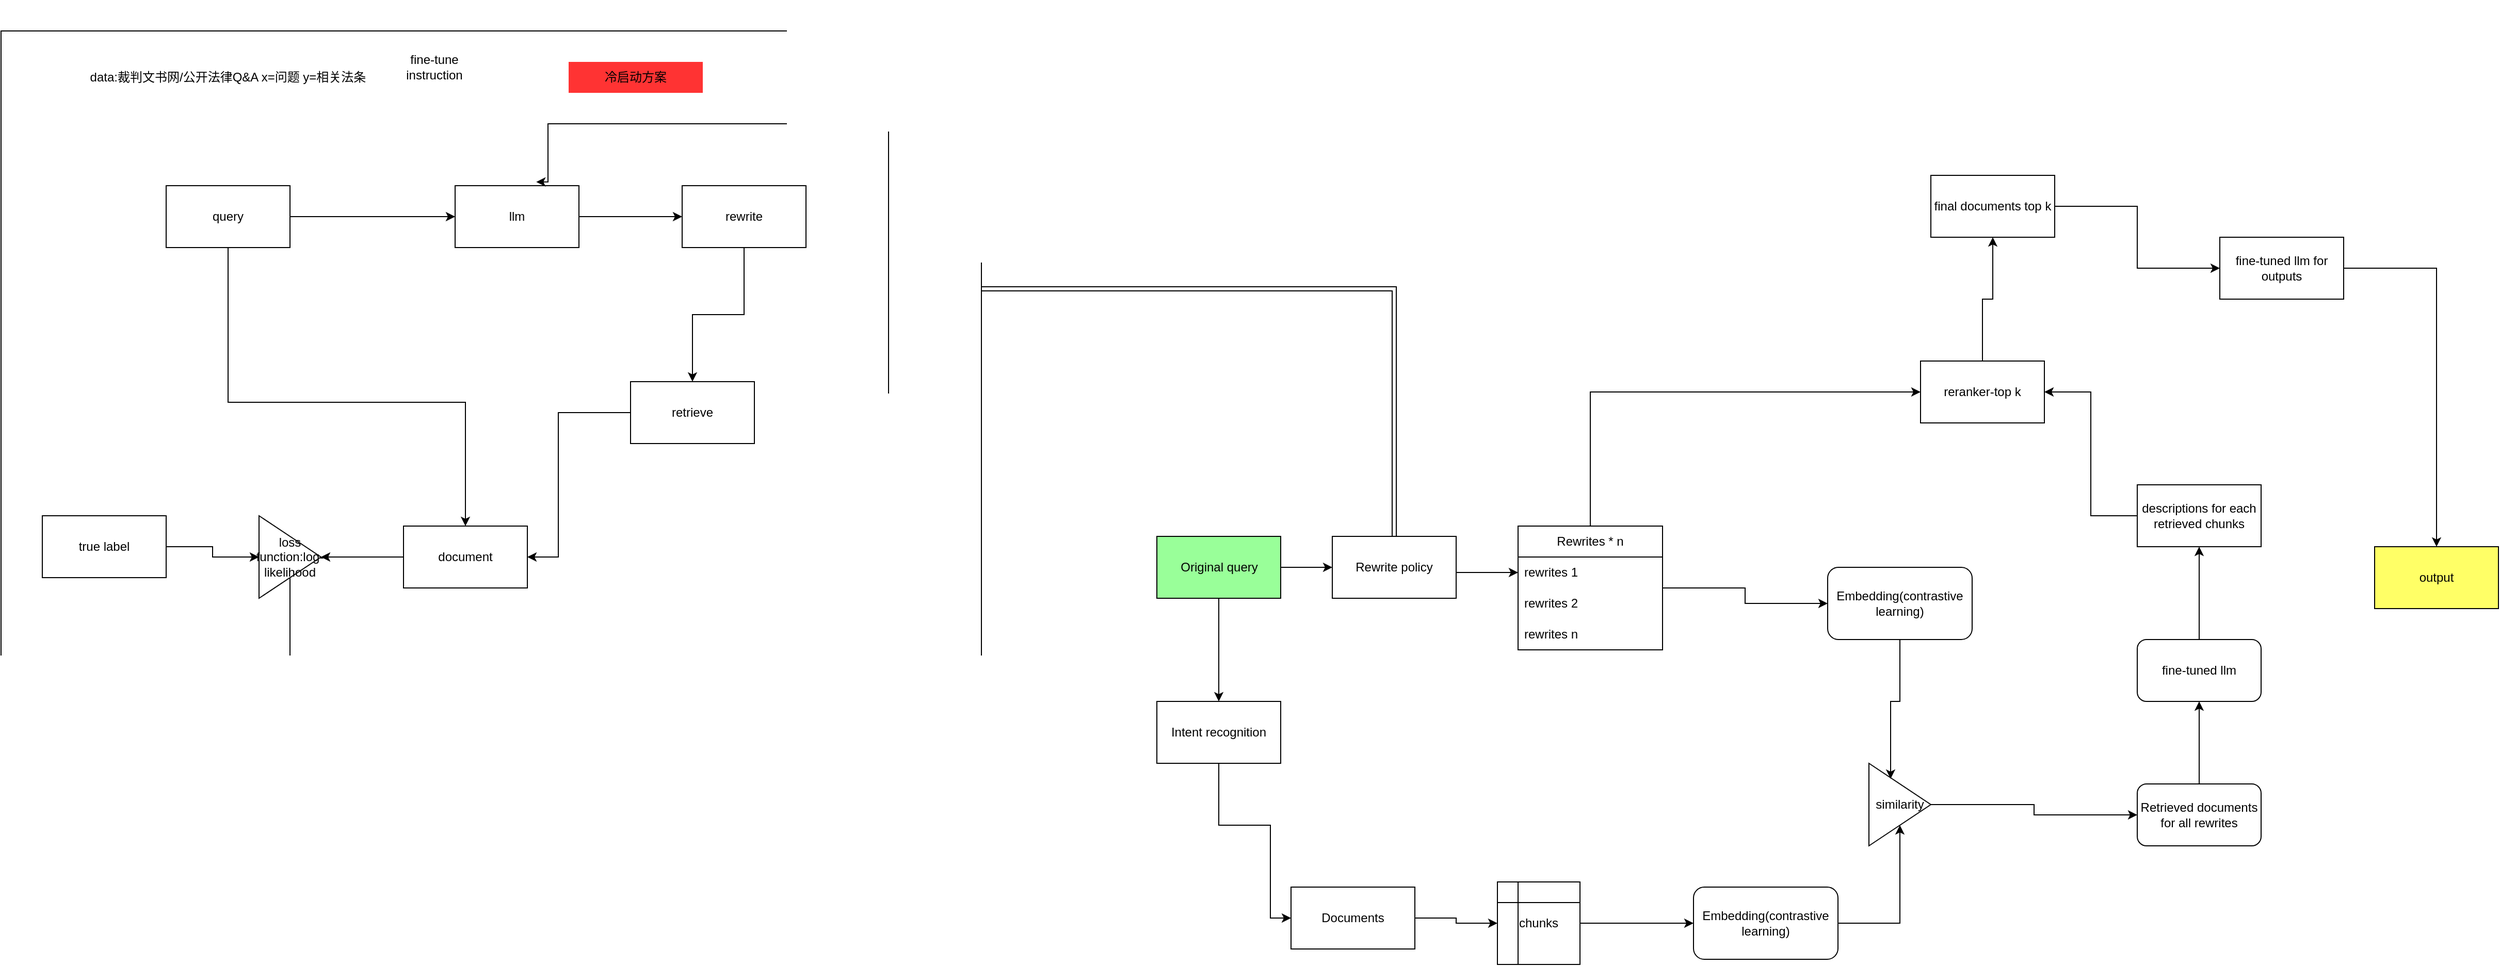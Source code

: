 <mxfile version="24.6.4" type="github">
  <diagram name="Page-1" id="vWs7hlCeRP3OqgUedrx3">
    <mxGraphModel dx="2838" dy="1791" grid="1" gridSize="10" guides="1" tooltips="1" connect="1" arrows="1" fold="1" page="1" pageScale="1" pageWidth="850" pageHeight="1100" math="0" shadow="0">
      <root>
        <mxCell id="0" />
        <mxCell id="1" parent="0" />
        <mxCell id="fhyWXsoEMTmmNhnozwWK-64" value="" style="rounded=0;whiteSpace=wrap;html=1;" vertex="1" parent="1">
          <mxGeometry x="-970" y="-410" width="950" height="750" as="geometry" />
        </mxCell>
        <mxCell id="fhyWXsoEMTmmNhnozwWK-3" style="edgeStyle=orthogonalEdgeStyle;rounded=0;orthogonalLoop=1;jettySize=auto;html=1;entryX=0;entryY=0.5;entryDx=0;entryDy=0;" edge="1" parent="1" source="fhyWXsoEMTmmNhnozwWK-1" target="fhyWXsoEMTmmNhnozwWK-2">
          <mxGeometry relative="1" as="geometry" />
        </mxCell>
        <mxCell id="fhyWXsoEMTmmNhnozwWK-43" style="edgeStyle=orthogonalEdgeStyle;rounded=0;orthogonalLoop=1;jettySize=auto;html=1;entryX=0.5;entryY=0;entryDx=0;entryDy=0;" edge="1" parent="1" source="fhyWXsoEMTmmNhnozwWK-1" target="fhyWXsoEMTmmNhnozwWK-42">
          <mxGeometry relative="1" as="geometry" />
        </mxCell>
        <mxCell id="fhyWXsoEMTmmNhnozwWK-1" value="Original query" style="rounded=0;greenSpace=wrap;html=1;fillColor=#99FF99;" vertex="1" parent="1">
          <mxGeometry x="150" y="80" width="120" height="60" as="geometry" />
        </mxCell>
        <mxCell id="fhyWXsoEMTmmNhnozwWK-8" style="edgeStyle=orthogonalEdgeStyle;rounded=0;orthogonalLoop=1;jettySize=auto;html=1;entryX=0;entryY=0.5;entryDx=0;entryDy=0;" edge="1" parent="1" source="fhyWXsoEMTmmNhnozwWK-2" target="fhyWXsoEMTmmNhnozwWK-5">
          <mxGeometry relative="1" as="geometry">
            <Array as="points">
              <mxPoint x="460" y="115" />
              <mxPoint x="460" y="115" />
            </Array>
          </mxGeometry>
        </mxCell>
        <mxCell id="fhyWXsoEMTmmNhnozwWK-66" style="edgeStyle=orthogonalEdgeStyle;rounded=0;orthogonalLoop=1;jettySize=auto;html=1;shape=link;" edge="1" parent="1" source="fhyWXsoEMTmmNhnozwWK-2" target="fhyWXsoEMTmmNhnozwWK-64">
          <mxGeometry relative="1" as="geometry">
            <Array as="points">
              <mxPoint x="380" y="-160" />
            </Array>
          </mxGeometry>
        </mxCell>
        <mxCell id="fhyWXsoEMTmmNhnozwWK-2" value="Rewrite policy" style="rounded=0;whiteSpace=wrap;html=1;" vertex="1" parent="1">
          <mxGeometry x="320" y="80" width="120" height="60" as="geometry" />
        </mxCell>
        <mxCell id="fhyWXsoEMTmmNhnozwWK-10" style="edgeStyle=orthogonalEdgeStyle;rounded=0;orthogonalLoop=1;jettySize=auto;html=1;entryX=0;entryY=0.5;entryDx=0;entryDy=0;" edge="1" parent="1" source="fhyWXsoEMTmmNhnozwWK-4" target="fhyWXsoEMTmmNhnozwWK-9">
          <mxGeometry relative="1" as="geometry" />
        </mxCell>
        <mxCell id="fhyWXsoEMTmmNhnozwWK-31" style="edgeStyle=orthogonalEdgeStyle;rounded=0;orthogonalLoop=1;jettySize=auto;html=1;entryX=0;entryY=0.5;entryDx=0;entryDy=0;" edge="1" parent="1" source="fhyWXsoEMTmmNhnozwWK-4" target="fhyWXsoEMTmmNhnozwWK-28">
          <mxGeometry relative="1" as="geometry">
            <mxPoint x="570" y="-110" as="targetPoint" />
            <Array as="points">
              <mxPoint x="570" y="-60" />
            </Array>
          </mxGeometry>
        </mxCell>
        <mxCell id="fhyWXsoEMTmmNhnozwWK-4" value="Rewrites * n" style="swimlane;fontStyle=0;childLayout=stackLayout;horizontal=1;startSize=30;horizontalStack=0;resizeParent=1;resizeParentMax=0;resizeLast=0;collapsible=1;marginBottom=0;whiteSpace=wrap;html=1;" vertex="1" parent="1">
          <mxGeometry x="500" y="70" width="140" height="120" as="geometry" />
        </mxCell>
        <mxCell id="fhyWXsoEMTmmNhnozwWK-5" value="rewrites 1" style="text;strokeColor=none;fillColor=none;align=left;verticalAlign=middle;spacingLeft=4;spacingRight=4;overflow=hidden;points=[[0,0.5],[1,0.5]];portConstraint=eastwest;rotatable=0;whiteSpace=wrap;html=1;" vertex="1" parent="fhyWXsoEMTmmNhnozwWK-4">
          <mxGeometry y="30" width="140" height="30" as="geometry" />
        </mxCell>
        <mxCell id="fhyWXsoEMTmmNhnozwWK-6" value="rewrites 2" style="text;strokeColor=none;fillColor=none;align=left;verticalAlign=middle;spacingLeft=4;spacingRight=4;overflow=hidden;points=[[0,0.5],[1,0.5]];portConstraint=eastwest;rotatable=0;whiteSpace=wrap;html=1;" vertex="1" parent="fhyWXsoEMTmmNhnozwWK-4">
          <mxGeometry y="60" width="140" height="30" as="geometry" />
        </mxCell>
        <mxCell id="fhyWXsoEMTmmNhnozwWK-7" value="rewrites n" style="text;strokeColor=none;fillColor=none;align=left;verticalAlign=middle;spacingLeft=4;spacingRight=4;overflow=hidden;points=[[0,0.5],[1,0.5]];portConstraint=eastwest;rotatable=0;whiteSpace=wrap;html=1;" vertex="1" parent="fhyWXsoEMTmmNhnozwWK-4">
          <mxGeometry y="90" width="140" height="30" as="geometry" />
        </mxCell>
        <mxCell id="fhyWXsoEMTmmNhnozwWK-9" value="Embedding(contrastive learning)" style="rounded=1;whiteSpace=wrap;html=1;" vertex="1" parent="1">
          <mxGeometry x="800" y="110" width="140" height="70" as="geometry" />
        </mxCell>
        <mxCell id="fhyWXsoEMTmmNhnozwWK-20" style="edgeStyle=orthogonalEdgeStyle;rounded=0;orthogonalLoop=1;jettySize=auto;html=1;entryX=0;entryY=0.5;entryDx=0;entryDy=0;" edge="1" parent="1" source="fhyWXsoEMTmmNhnozwWK-11" target="fhyWXsoEMTmmNhnozwWK-19">
          <mxGeometry relative="1" as="geometry" />
        </mxCell>
        <mxCell id="fhyWXsoEMTmmNhnozwWK-11" value="similarity" style="triangle;whiteSpace=wrap;html=1;" vertex="1" parent="1">
          <mxGeometry x="840" y="300" width="60" height="80" as="geometry" />
        </mxCell>
        <mxCell id="fhyWXsoEMTmmNhnozwWK-12" style="edgeStyle=orthogonalEdgeStyle;rounded=0;orthogonalLoop=1;jettySize=auto;html=1;entryX=0.35;entryY=0.188;entryDx=0;entryDy=0;entryPerimeter=0;" edge="1" parent="1" source="fhyWXsoEMTmmNhnozwWK-9" target="fhyWXsoEMTmmNhnozwWK-11">
          <mxGeometry relative="1" as="geometry" />
        </mxCell>
        <mxCell id="fhyWXsoEMTmmNhnozwWK-41" style="edgeStyle=orthogonalEdgeStyle;rounded=0;orthogonalLoop=1;jettySize=auto;html=1;entryX=0;entryY=0.5;entryDx=0;entryDy=0;" edge="1" parent="1" source="fhyWXsoEMTmmNhnozwWK-13" target="fhyWXsoEMTmmNhnozwWK-14">
          <mxGeometry relative="1" as="geometry" />
        </mxCell>
        <mxCell id="fhyWXsoEMTmmNhnozwWK-13" value="Documents" style="rounded=0;whiteSpace=wrap;html=1;" vertex="1" parent="1">
          <mxGeometry x="280" y="420" width="120" height="60" as="geometry" />
        </mxCell>
        <mxCell id="fhyWXsoEMTmmNhnozwWK-17" style="edgeStyle=orthogonalEdgeStyle;rounded=0;orthogonalLoop=1;jettySize=auto;html=1;entryX=0;entryY=0.5;entryDx=0;entryDy=0;" edge="1" parent="1" source="fhyWXsoEMTmmNhnozwWK-14" target="fhyWXsoEMTmmNhnozwWK-16">
          <mxGeometry relative="1" as="geometry" />
        </mxCell>
        <mxCell id="fhyWXsoEMTmmNhnozwWK-14" value="chunks" style="shape=internalStorage;whiteSpace=wrap;html=1;backgroundOutline=1;" vertex="1" parent="1">
          <mxGeometry x="480" y="415" width="80" height="80" as="geometry" />
        </mxCell>
        <mxCell id="fhyWXsoEMTmmNhnozwWK-18" style="edgeStyle=orthogonalEdgeStyle;rounded=0;orthogonalLoop=1;jettySize=auto;html=1;entryX=0.5;entryY=1;entryDx=0;entryDy=0;" edge="1" parent="1" source="fhyWXsoEMTmmNhnozwWK-16" target="fhyWXsoEMTmmNhnozwWK-11">
          <mxGeometry relative="1" as="geometry" />
        </mxCell>
        <mxCell id="fhyWXsoEMTmmNhnozwWK-16" value="Embedding(contrastive learning)" style="rounded=1;whiteSpace=wrap;html=1;" vertex="1" parent="1">
          <mxGeometry x="670" y="420" width="140" height="70" as="geometry" />
        </mxCell>
        <mxCell id="fhyWXsoEMTmmNhnozwWK-25" style="edgeStyle=orthogonalEdgeStyle;rounded=0;orthogonalLoop=1;jettySize=auto;html=1;" edge="1" parent="1" source="fhyWXsoEMTmmNhnozwWK-19" target="fhyWXsoEMTmmNhnozwWK-21">
          <mxGeometry relative="1" as="geometry" />
        </mxCell>
        <mxCell id="fhyWXsoEMTmmNhnozwWK-19" value="Retrieved documents for all rewrites" style="rounded=1;whiteSpace=wrap;html=1;" vertex="1" parent="1">
          <mxGeometry x="1100" y="320" width="120" height="60" as="geometry" />
        </mxCell>
        <mxCell id="fhyWXsoEMTmmNhnozwWK-26" style="edgeStyle=orthogonalEdgeStyle;rounded=0;orthogonalLoop=1;jettySize=auto;html=1;entryX=0.5;entryY=1;entryDx=0;entryDy=0;" edge="1" parent="1" source="fhyWXsoEMTmmNhnozwWK-21" target="fhyWXsoEMTmmNhnozwWK-23">
          <mxGeometry relative="1" as="geometry" />
        </mxCell>
        <mxCell id="fhyWXsoEMTmmNhnozwWK-21" value="fine-tuned llm" style="rounded=1;whiteSpace=wrap;html=1;" vertex="1" parent="1">
          <mxGeometry x="1100" y="180" width="120" height="60" as="geometry" />
        </mxCell>
        <mxCell id="fhyWXsoEMTmmNhnozwWK-29" style="edgeStyle=orthogonalEdgeStyle;rounded=0;orthogonalLoop=1;jettySize=auto;html=1;entryX=1;entryY=0.5;entryDx=0;entryDy=0;" edge="1" parent="1" source="fhyWXsoEMTmmNhnozwWK-23" target="fhyWXsoEMTmmNhnozwWK-28">
          <mxGeometry relative="1" as="geometry" />
        </mxCell>
        <mxCell id="fhyWXsoEMTmmNhnozwWK-23" value="descriptions for each retrieved chunks" style="rounded=0;whiteSpace=wrap;html=1;" vertex="1" parent="1">
          <mxGeometry x="1100" y="30" width="120" height="60" as="geometry" />
        </mxCell>
        <mxCell id="fhyWXsoEMTmmNhnozwWK-33" style="edgeStyle=orthogonalEdgeStyle;rounded=0;orthogonalLoop=1;jettySize=auto;html=1;" edge="1" parent="1" source="fhyWXsoEMTmmNhnozwWK-28" target="fhyWXsoEMTmmNhnozwWK-32">
          <mxGeometry relative="1" as="geometry" />
        </mxCell>
        <mxCell id="fhyWXsoEMTmmNhnozwWK-28" value="reranker-top k" style="rounded=0;whiteSpace=wrap;html=1;" vertex="1" parent="1">
          <mxGeometry x="890" y="-90" width="120" height="60" as="geometry" />
        </mxCell>
        <mxCell id="fhyWXsoEMTmmNhnozwWK-38" style="edgeStyle=orthogonalEdgeStyle;rounded=0;orthogonalLoop=1;jettySize=auto;html=1;entryX=0;entryY=0.5;entryDx=0;entryDy=0;" edge="1" parent="1" source="fhyWXsoEMTmmNhnozwWK-32" target="fhyWXsoEMTmmNhnozwWK-34">
          <mxGeometry relative="1" as="geometry" />
        </mxCell>
        <mxCell id="fhyWXsoEMTmmNhnozwWK-32" value="final documents top k" style="rounded=0;whiteSpace=wrap;html=1;" vertex="1" parent="1">
          <mxGeometry x="900" y="-270" width="120" height="60" as="geometry" />
        </mxCell>
        <mxCell id="fhyWXsoEMTmmNhnozwWK-39" style="edgeStyle=orthogonalEdgeStyle;rounded=0;orthogonalLoop=1;jettySize=auto;html=1;entryX=0.5;entryY=0;entryDx=0;entryDy=0;" edge="1" parent="1" source="fhyWXsoEMTmmNhnozwWK-34" target="fhyWXsoEMTmmNhnozwWK-36">
          <mxGeometry relative="1" as="geometry" />
        </mxCell>
        <mxCell id="fhyWXsoEMTmmNhnozwWK-34" value="fine-tuned llm for outputs" style="rounded=0;whiteSpace=wrap;html=1;" vertex="1" parent="1">
          <mxGeometry x="1180" y="-210" width="120" height="60" as="geometry" />
        </mxCell>
        <mxCell id="fhyWXsoEMTmmNhnozwWK-36" value="output" style="rounded=0;whiteSpace=wrap;html=1;fillColor=#FFFF66;" vertex="1" parent="1">
          <mxGeometry x="1330" y="90" width="120" height="60" as="geometry" />
        </mxCell>
        <mxCell id="fhyWXsoEMTmmNhnozwWK-45" style="edgeStyle=orthogonalEdgeStyle;rounded=0;orthogonalLoop=1;jettySize=auto;html=1;entryX=0;entryY=0.5;entryDx=0;entryDy=0;" edge="1" parent="1" source="fhyWXsoEMTmmNhnozwWK-42" target="fhyWXsoEMTmmNhnozwWK-13">
          <mxGeometry relative="1" as="geometry">
            <Array as="points">
              <mxPoint x="210" y="360" />
              <mxPoint x="260" y="360" />
              <mxPoint x="260" y="450" />
            </Array>
          </mxGeometry>
        </mxCell>
        <mxCell id="fhyWXsoEMTmmNhnozwWK-42" value="Intent recognition" style="rounded=0;whiteSpace=wrap;html=1;" vertex="1" parent="1">
          <mxGeometry x="150" y="240" width="120" height="60" as="geometry" />
        </mxCell>
        <mxCell id="fhyWXsoEMTmmNhnozwWK-48" style="edgeStyle=orthogonalEdgeStyle;rounded=0;orthogonalLoop=1;jettySize=auto;html=1;" edge="1" parent="1" source="fhyWXsoEMTmmNhnozwWK-46" target="fhyWXsoEMTmmNhnozwWK-47">
          <mxGeometry relative="1" as="geometry" />
        </mxCell>
        <mxCell id="fhyWXsoEMTmmNhnozwWK-54" style="edgeStyle=orthogonalEdgeStyle;rounded=0;orthogonalLoop=1;jettySize=auto;html=1;" edge="1" parent="1" source="fhyWXsoEMTmmNhnozwWK-46" target="fhyWXsoEMTmmNhnozwWK-53">
          <mxGeometry relative="1" as="geometry">
            <Array as="points">
              <mxPoint x="-750" y="-50" />
              <mxPoint x="-520" y="-50" />
            </Array>
          </mxGeometry>
        </mxCell>
        <mxCell id="fhyWXsoEMTmmNhnozwWK-46" value="query" style="rounded=0;whiteSpace=wrap;html=1;" vertex="1" parent="1">
          <mxGeometry x="-810" y="-260" width="120" height="60" as="geometry" />
        </mxCell>
        <mxCell id="fhyWXsoEMTmmNhnozwWK-50" style="edgeStyle=orthogonalEdgeStyle;rounded=0;orthogonalLoop=1;jettySize=auto;html=1;entryX=0;entryY=0.5;entryDx=0;entryDy=0;" edge="1" parent="1" source="fhyWXsoEMTmmNhnozwWK-47" target="fhyWXsoEMTmmNhnozwWK-49">
          <mxGeometry relative="1" as="geometry" />
        </mxCell>
        <mxCell id="fhyWXsoEMTmmNhnozwWK-47" value="llm" style="rounded=0;whiteSpace=wrap;html=1;" vertex="1" parent="1">
          <mxGeometry x="-530" y="-260" width="120" height="60" as="geometry" />
        </mxCell>
        <mxCell id="fhyWXsoEMTmmNhnozwWK-52" style="edgeStyle=orthogonalEdgeStyle;rounded=0;orthogonalLoop=1;jettySize=auto;html=1;" edge="1" parent="1" source="fhyWXsoEMTmmNhnozwWK-49" target="fhyWXsoEMTmmNhnozwWK-51">
          <mxGeometry relative="1" as="geometry" />
        </mxCell>
        <mxCell id="fhyWXsoEMTmmNhnozwWK-49" value="rewrite" style="rounded=0;whiteSpace=wrap;html=1;" vertex="1" parent="1">
          <mxGeometry x="-310" y="-260" width="120" height="60" as="geometry" />
        </mxCell>
        <mxCell id="fhyWXsoEMTmmNhnozwWK-55" style="edgeStyle=orthogonalEdgeStyle;rounded=0;orthogonalLoop=1;jettySize=auto;html=1;" edge="1" parent="1" source="fhyWXsoEMTmmNhnozwWK-51" target="fhyWXsoEMTmmNhnozwWK-53">
          <mxGeometry relative="1" as="geometry">
            <Array as="points">
              <mxPoint x="-430" y="-40" />
              <mxPoint x="-430" y="100" />
            </Array>
          </mxGeometry>
        </mxCell>
        <mxCell id="fhyWXsoEMTmmNhnozwWK-51" value="retrieve" style="rounded=0;whiteSpace=wrap;html=1;" vertex="1" parent="1">
          <mxGeometry x="-360" y="-70" width="120" height="60" as="geometry" />
        </mxCell>
        <mxCell id="fhyWXsoEMTmmNhnozwWK-61" style="edgeStyle=orthogonalEdgeStyle;rounded=0;orthogonalLoop=1;jettySize=auto;html=1;entryX=1;entryY=0.5;entryDx=0;entryDy=0;" edge="1" parent="1" source="fhyWXsoEMTmmNhnozwWK-53" target="fhyWXsoEMTmmNhnozwWK-59">
          <mxGeometry relative="1" as="geometry" />
        </mxCell>
        <mxCell id="fhyWXsoEMTmmNhnozwWK-53" value="document" style="rounded=0;whiteSpace=wrap;html=1;" vertex="1" parent="1">
          <mxGeometry x="-580" y="70" width="120" height="60" as="geometry" />
        </mxCell>
        <mxCell id="fhyWXsoEMTmmNhnozwWK-60" style="edgeStyle=orthogonalEdgeStyle;rounded=0;orthogonalLoop=1;jettySize=auto;html=1;entryX=0;entryY=0.5;entryDx=0;entryDy=0;" edge="1" parent="1" source="fhyWXsoEMTmmNhnozwWK-58" target="fhyWXsoEMTmmNhnozwWK-59">
          <mxGeometry relative="1" as="geometry" />
        </mxCell>
        <mxCell id="fhyWXsoEMTmmNhnozwWK-58" value="true label" style="rounded=0;whiteSpace=wrap;html=1;" vertex="1" parent="1">
          <mxGeometry x="-930" y="60" width="120" height="60" as="geometry" />
        </mxCell>
        <mxCell id="fhyWXsoEMTmmNhnozwWK-62" style="edgeStyle=orthogonalEdgeStyle;rounded=0;orthogonalLoop=1;jettySize=auto;html=1;entryX=0.655;entryY=-0.06;entryDx=0;entryDy=0;entryPerimeter=0;" edge="1" parent="1" source="fhyWXsoEMTmmNhnozwWK-59" target="fhyWXsoEMTmmNhnozwWK-47">
          <mxGeometry relative="1" as="geometry">
            <Array as="points">
              <mxPoint x="-690" y="290" />
              <mxPoint x="-110" y="290" />
              <mxPoint x="-110" y="-320" />
              <mxPoint x="-440" y="-320" />
              <mxPoint x="-440" y="-264" />
            </Array>
          </mxGeometry>
        </mxCell>
        <mxCell id="fhyWXsoEMTmmNhnozwWK-59" value="loss function:log-likelihood" style="triangle;whiteSpace=wrap;html=1;" vertex="1" parent="1">
          <mxGeometry x="-720" y="60" width="60" height="80" as="geometry" />
        </mxCell>
        <mxCell id="fhyWXsoEMTmmNhnozwWK-67" value="fine-tune instruction" style="text;html=1;align=center;verticalAlign=middle;whiteSpace=wrap;rounded=0;" vertex="1" parent="1">
          <mxGeometry x="-580" y="-390" width="60" height="30" as="geometry" />
        </mxCell>
        <mxCell id="fhyWXsoEMTmmNhnozwWK-68" value="data:裁判文书网/公开法律Q&amp;amp;A x=问题 y=相关法条" style="text;html=1;align=center;verticalAlign=middle;whiteSpace=wrap;rounded=0;" vertex="1" parent="1">
          <mxGeometry x="-935" y="-440" width="370" height="150" as="geometry" />
        </mxCell>
        <mxCell id="fhyWXsoEMTmmNhnozwWK-69" value="冷启动方案" style="text;html=1;align=center;verticalAlign=middle;whiteSpace=wrap;rounded=0;fillColor=#FF3333;" vertex="1" parent="1">
          <mxGeometry x="-420" y="-380" width="130" height="30" as="geometry" />
        </mxCell>
      </root>
    </mxGraphModel>
  </diagram>
</mxfile>
